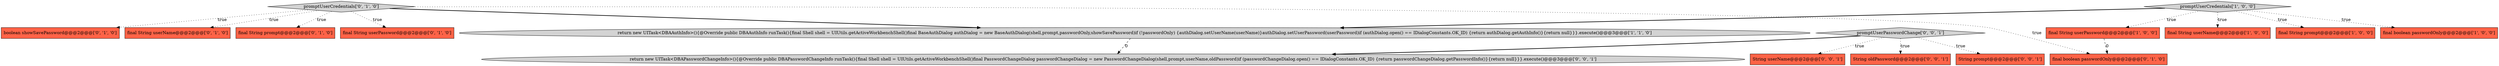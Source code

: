 digraph {
5 [style = filled, label = "return new UITask<DBAAuthInfo>(){@Override public DBAAuthInfo runTask(){final Shell shell = UIUtils.getActiveWorkbenchShell()final BaseAuthDialog authDialog = new BaseAuthDialog(shell,prompt,passwordOnly,showSavePassword)if (!passwordOnly) {authDialog.setUserName(userName)}authDialog.setUserPassword(userPassword)if (authDialog.open() == IDialogConstants.OK_ID) {return authDialog.getAuthInfo()}{return null}}}.execute()@@@3@@@['1', '1', '0']", fillcolor = lightgray, shape = ellipse image = "AAA0AAABBB1BBB"];
14 [style = filled, label = "promptUserPasswordChange['0', '0', '1']", fillcolor = lightgray, shape = diamond image = "AAA0AAABBB3BBB"];
3 [style = filled, label = "final String userName@@@2@@@['1', '0', '0']", fillcolor = tomato, shape = box image = "AAA0AAABBB1BBB"];
1 [style = filled, label = "final String prompt@@@2@@@['1', '0', '0']", fillcolor = tomato, shape = box image = "AAA0AAABBB1BBB"];
13 [style = filled, label = "String userName@@@2@@@['0', '0', '1']", fillcolor = tomato, shape = box image = "AAA0AAABBB3BBB"];
6 [style = filled, label = "boolean showSavePassword@@@2@@@['0', '1', '0']", fillcolor = tomato, shape = box image = "AAA0AAABBB2BBB"];
2 [style = filled, label = "final boolean passwordOnly@@@2@@@['1', '0', '0']", fillcolor = tomato, shape = box image = "AAA0AAABBB1BBB"];
7 [style = filled, label = "final String userName@@@2@@@['0', '1', '0']", fillcolor = tomato, shape = box image = "AAA0AAABBB2BBB"];
16 [style = filled, label = "return new UITask<DBAPasswordChangeInfo>(){@Override public DBAPasswordChangeInfo runTask(){final Shell shell = UIUtils.getActiveWorkbenchShell()final PasswordChangeDialog passwordChangeDialog = new PasswordChangeDialog(shell,prompt,userName,oldPassword)if (passwordChangeDialog.open() == IDialogConstants.OK_ID) {return passwordChangeDialog.getPasswordInfo()}{return null}}}.execute()@@@3@@@['0', '0', '1']", fillcolor = lightgray, shape = ellipse image = "AAA0AAABBB3BBB"];
9 [style = filled, label = "promptUserCredentials['0', '1', '0']", fillcolor = lightgray, shape = diamond image = "AAA0AAABBB2BBB"];
11 [style = filled, label = "final boolean passwordOnly@@@2@@@['0', '1', '0']", fillcolor = tomato, shape = box image = "AAA1AAABBB2BBB"];
0 [style = filled, label = "promptUserCredentials['1', '0', '0']", fillcolor = lightgray, shape = diamond image = "AAA0AAABBB1BBB"];
4 [style = filled, label = "final String userPassword@@@2@@@['1', '0', '0']", fillcolor = tomato, shape = box image = "AAA1AAABBB1BBB"];
8 [style = filled, label = "final String prompt@@@2@@@['0', '1', '0']", fillcolor = tomato, shape = box image = "AAA0AAABBB2BBB"];
12 [style = filled, label = "String oldPassword@@@2@@@['0', '0', '1']", fillcolor = tomato, shape = box image = "AAA0AAABBB3BBB"];
15 [style = filled, label = "String prompt@@@2@@@['0', '0', '1']", fillcolor = tomato, shape = box image = "AAA0AAABBB3BBB"];
10 [style = filled, label = "final String userPassword@@@2@@@['0', '1', '0']", fillcolor = tomato, shape = box image = "AAA0AAABBB2BBB"];
9->5 [style = bold, label=""];
14->16 [style = bold, label=""];
5->16 [style = dashed, label="0"];
14->15 [style = dotted, label="true"];
0->3 [style = dotted, label="true"];
0->2 [style = dotted, label="true"];
4->11 [style = dashed, label="0"];
9->7 [style = dotted, label="true"];
14->12 [style = dotted, label="true"];
9->10 [style = dotted, label="true"];
9->6 [style = dotted, label="true"];
0->4 [style = dotted, label="true"];
14->13 [style = dotted, label="true"];
0->5 [style = bold, label=""];
9->11 [style = dotted, label="true"];
0->1 [style = dotted, label="true"];
9->8 [style = dotted, label="true"];
}
